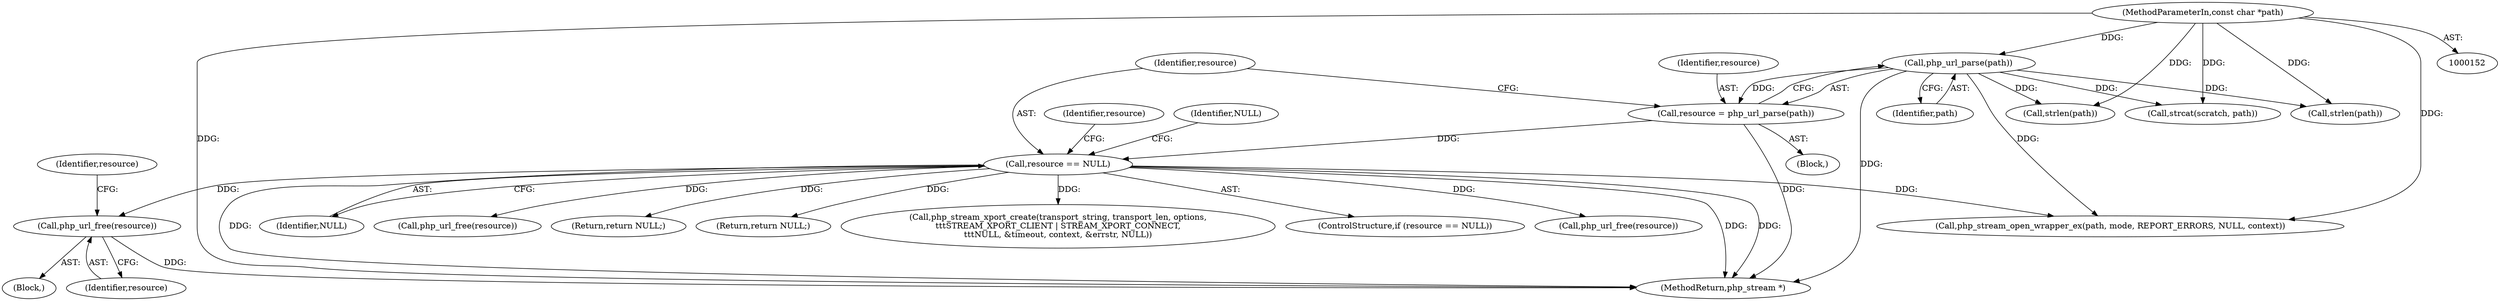 digraph "0_php-src_523f230c831d7b33353203fa34aee4e92ac12bba@API" {
"1003176" [label="(Call,php_url_free(resource))"];
"1000306" [label="(Call,resource == NULL)"];
"1000301" [label="(Call,resource = php_url_parse(path))"];
"1000303" [label="(Call,php_url_parse(path))"];
"1000154" [label="(MethodParameterIn,const char *path)"];
"1000154" [label="(MethodParameterIn,const char *path)"];
"1000316" [label="(Identifier,resource)"];
"1000161" [label="(Block,)"];
"1000359" [label="(Call,php_stream_open_wrapper_ex(path, mode, REPORT_ERRORS, NULL, context))"];
"1003176" [label="(Call,php_url_free(resource))"];
"1000301" [label="(Call,resource = php_url_parse(path))"];
"1001261" [label="(Call,strlen(path))"];
"1000308" [label="(Identifier,NULL)"];
"1003181" [label="(Identifier,resource)"];
"1000311" [label="(Identifier,NULL)"];
"1000356" [label="(Call,php_url_free(resource))"];
"1000310" [label="(Return,return NULL;)"];
"1001207" [label="(Call,strlen(path))"];
"1000394" [label="(Return,return NULL;)"];
"1000557" [label="(Call,php_stream_xport_create(transport_string, transport_len, options,\n\t\t\tSTREAM_XPORT_CLIENT | STREAM_XPORT_CONNECT,\n\t\t\tNULL, &timeout, context, &errstr, NULL))"];
"1000305" [label="(ControlStructure,if (resource == NULL))"];
"1000303" [label="(Call,php_url_parse(path))"];
"1000304" [label="(Identifier,path)"];
"1000306" [label="(Call,resource == NULL)"];
"1000307" [label="(Identifier,resource)"];
"1002949" [label="(Block,)"];
"1000392" [label="(Call,php_url_free(resource))"];
"1003241" [label="(MethodReturn,php_stream *)"];
"1003177" [label="(Identifier,resource)"];
"1000302" [label="(Identifier,resource)"];
"1001314" [label="(Call,strcat(scratch, path))"];
"1003176" -> "1002949"  [label="AST: "];
"1003176" -> "1003177"  [label="CFG: "];
"1003177" -> "1003176"  [label="AST: "];
"1003181" -> "1003176"  [label="CFG: "];
"1003176" -> "1003241"  [label="DDG: "];
"1000306" -> "1003176"  [label="DDG: "];
"1000306" -> "1000305"  [label="AST: "];
"1000306" -> "1000308"  [label="CFG: "];
"1000307" -> "1000306"  [label="AST: "];
"1000308" -> "1000306"  [label="AST: "];
"1000311" -> "1000306"  [label="CFG: "];
"1000316" -> "1000306"  [label="CFG: "];
"1000306" -> "1003241"  [label="DDG: "];
"1000306" -> "1003241"  [label="DDG: "];
"1000306" -> "1003241"  [label="DDG: "];
"1000301" -> "1000306"  [label="DDG: "];
"1000306" -> "1000310"  [label="DDG: "];
"1000306" -> "1000356"  [label="DDG: "];
"1000306" -> "1000359"  [label="DDG: "];
"1000306" -> "1000392"  [label="DDG: "];
"1000306" -> "1000394"  [label="DDG: "];
"1000306" -> "1000557"  [label="DDG: "];
"1000301" -> "1000161"  [label="AST: "];
"1000301" -> "1000303"  [label="CFG: "];
"1000302" -> "1000301"  [label="AST: "];
"1000303" -> "1000301"  [label="AST: "];
"1000307" -> "1000301"  [label="CFG: "];
"1000301" -> "1003241"  [label="DDG: "];
"1000303" -> "1000301"  [label="DDG: "];
"1000303" -> "1000304"  [label="CFG: "];
"1000304" -> "1000303"  [label="AST: "];
"1000303" -> "1003241"  [label="DDG: "];
"1000154" -> "1000303"  [label="DDG: "];
"1000303" -> "1000359"  [label="DDG: "];
"1000303" -> "1001207"  [label="DDG: "];
"1000303" -> "1001261"  [label="DDG: "];
"1000303" -> "1001314"  [label="DDG: "];
"1000154" -> "1000152"  [label="AST: "];
"1000154" -> "1003241"  [label="DDG: "];
"1000154" -> "1000359"  [label="DDG: "];
"1000154" -> "1001207"  [label="DDG: "];
"1000154" -> "1001261"  [label="DDG: "];
"1000154" -> "1001314"  [label="DDG: "];
}

